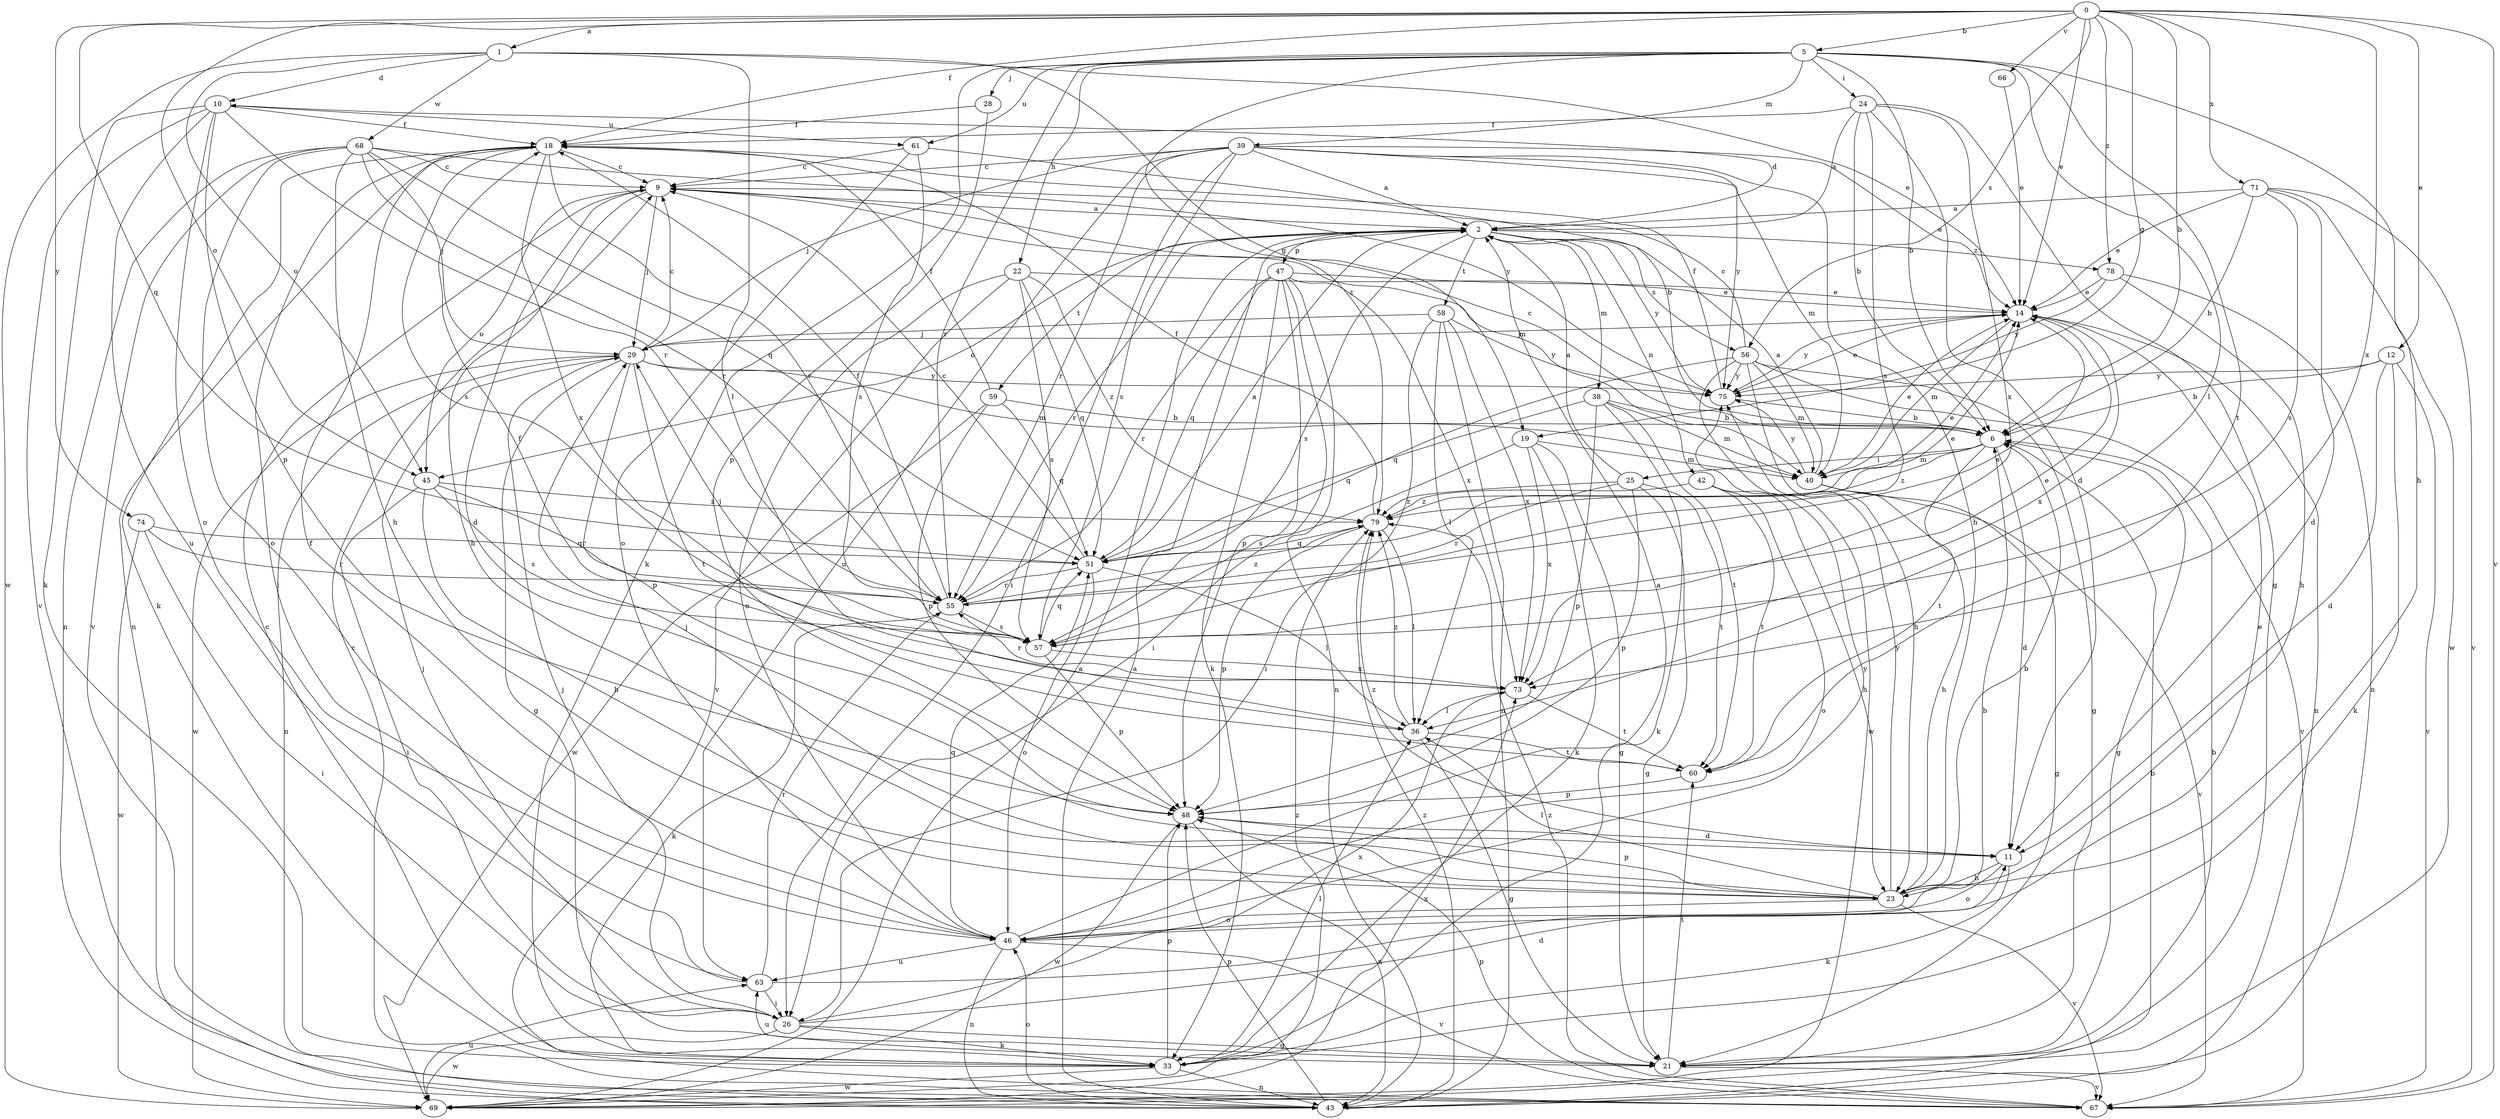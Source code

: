 strict digraph  {
0;
1;
2;
5;
6;
9;
10;
11;
12;
14;
18;
19;
21;
22;
23;
24;
25;
26;
28;
29;
33;
36;
38;
39;
40;
42;
43;
45;
46;
47;
48;
51;
55;
56;
57;
58;
59;
60;
61;
63;
66;
67;
68;
69;
71;
73;
74;
75;
78;
79;
0 -> 1  [label=a];
0 -> 5  [label=b];
0 -> 6  [label=b];
0 -> 12  [label=e];
0 -> 14  [label=e];
0 -> 18  [label=f];
0 -> 19  [label=g];
0 -> 45  [label=o];
0 -> 51  [label=q];
0 -> 56  [label=s];
0 -> 66  [label=v];
0 -> 67  [label=v];
0 -> 71  [label=x];
0 -> 73  [label=x];
0 -> 74  [label=y];
0 -> 78  [label=z];
1 -> 10  [label=d];
1 -> 14  [label=e];
1 -> 19  [label=g];
1 -> 36  [label=l];
1 -> 45  [label=o];
1 -> 68  [label=w];
1 -> 69  [label=w];
2 -> 10  [label=d];
2 -> 38  [label=m];
2 -> 42  [label=n];
2 -> 45  [label=o];
2 -> 47  [label=p];
2 -> 55  [label=r];
2 -> 56  [label=s];
2 -> 57  [label=s];
2 -> 58  [label=t];
2 -> 59  [label=t];
2 -> 75  [label=y];
2 -> 78  [label=z];
5 -> 6  [label=b];
5 -> 22  [label=h];
5 -> 23  [label=h];
5 -> 24  [label=i];
5 -> 28  [label=j];
5 -> 33  [label=k];
5 -> 36  [label=l];
5 -> 39  [label=m];
5 -> 55  [label=r];
5 -> 60  [label=t];
5 -> 61  [label=u];
5 -> 79  [label=z];
6 -> 9  [label=c];
6 -> 11  [label=d];
6 -> 21  [label=g];
6 -> 25  [label=i];
6 -> 40  [label=m];
6 -> 60  [label=t];
6 -> 79  [label=z];
9 -> 2  [label=a];
9 -> 11  [label=d];
9 -> 23  [label=h];
9 -> 29  [label=j];
9 -> 40  [label=m];
9 -> 45  [label=o];
10 -> 18  [label=f];
10 -> 33  [label=k];
10 -> 46  [label=o];
10 -> 48  [label=p];
10 -> 55  [label=r];
10 -> 61  [label=u];
10 -> 63  [label=u];
10 -> 67  [label=v];
11 -> 23  [label=h];
11 -> 33  [label=k];
11 -> 46  [label=o];
11 -> 79  [label=z];
12 -> 6  [label=b];
12 -> 11  [label=d];
12 -> 33  [label=k];
12 -> 67  [label=v];
12 -> 75  [label=y];
14 -> 29  [label=j];
14 -> 40  [label=m];
14 -> 43  [label=n];
14 -> 73  [label=x];
14 -> 75  [label=y];
18 -> 9  [label=c];
18 -> 26  [label=i];
18 -> 33  [label=k];
18 -> 43  [label=n];
18 -> 55  [label=r];
18 -> 57  [label=s];
18 -> 73  [label=x];
19 -> 21  [label=g];
19 -> 33  [label=k];
19 -> 40  [label=m];
19 -> 57  [label=s];
19 -> 73  [label=x];
21 -> 6  [label=b];
21 -> 60  [label=t];
21 -> 63  [label=u];
21 -> 67  [label=v];
22 -> 14  [label=e];
22 -> 46  [label=o];
22 -> 51  [label=q];
22 -> 57  [label=s];
22 -> 67  [label=v];
22 -> 79  [label=z];
23 -> 6  [label=b];
23 -> 29  [label=j];
23 -> 36  [label=l];
23 -> 46  [label=o];
23 -> 48  [label=p];
23 -> 67  [label=v];
23 -> 75  [label=y];
24 -> 2  [label=a];
24 -> 6  [label=b];
24 -> 11  [label=d];
24 -> 18  [label=f];
24 -> 21  [label=g];
24 -> 57  [label=s];
24 -> 73  [label=x];
25 -> 2  [label=a];
25 -> 21  [label=g];
25 -> 48  [label=p];
25 -> 55  [label=r];
25 -> 60  [label=t];
25 -> 79  [label=z];
26 -> 11  [label=d];
26 -> 21  [label=g];
26 -> 29  [label=j];
26 -> 33  [label=k];
26 -> 69  [label=w];
26 -> 73  [label=x];
28 -> 18  [label=f];
28 -> 48  [label=p];
29 -> 9  [label=c];
29 -> 21  [label=g];
29 -> 40  [label=m];
29 -> 43  [label=n];
29 -> 48  [label=p];
29 -> 60  [label=t];
29 -> 69  [label=w];
29 -> 75  [label=y];
33 -> 9  [label=c];
33 -> 36  [label=l];
33 -> 43  [label=n];
33 -> 48  [label=p];
33 -> 69  [label=w];
36 -> 18  [label=f];
36 -> 21  [label=g];
36 -> 60  [label=t];
36 -> 79  [label=z];
38 -> 6  [label=b];
38 -> 33  [label=k];
38 -> 40  [label=m];
38 -> 48  [label=p];
38 -> 51  [label=q];
38 -> 60  [label=t];
39 -> 2  [label=a];
39 -> 9  [label=c];
39 -> 14  [label=e];
39 -> 23  [label=h];
39 -> 26  [label=i];
39 -> 29  [label=j];
39 -> 40  [label=m];
39 -> 55  [label=r];
39 -> 57  [label=s];
39 -> 63  [label=u];
39 -> 75  [label=y];
40 -> 2  [label=a];
40 -> 14  [label=e];
40 -> 21  [label=g];
40 -> 23  [label=h];
40 -> 67  [label=v];
40 -> 75  [label=y];
42 -> 23  [label=h];
42 -> 46  [label=o];
42 -> 60  [label=t];
42 -> 79  [label=z];
43 -> 2  [label=a];
43 -> 6  [label=b];
43 -> 46  [label=o];
43 -> 48  [label=p];
43 -> 79  [label=z];
45 -> 23  [label=h];
45 -> 26  [label=i];
45 -> 55  [label=r];
45 -> 57  [label=s];
45 -> 79  [label=z];
46 -> 2  [label=a];
46 -> 14  [label=e];
46 -> 18  [label=f];
46 -> 43  [label=n];
46 -> 51  [label=q];
46 -> 63  [label=u];
46 -> 67  [label=v];
46 -> 75  [label=y];
47 -> 14  [label=e];
47 -> 26  [label=i];
47 -> 33  [label=k];
47 -> 43  [label=n];
47 -> 48  [label=p];
47 -> 51  [label=q];
47 -> 55  [label=r];
47 -> 73  [label=x];
48 -> 11  [label=d];
48 -> 43  [label=n];
48 -> 69  [label=w];
51 -> 2  [label=a];
51 -> 9  [label=c];
51 -> 14  [label=e];
51 -> 36  [label=l];
51 -> 46  [label=o];
51 -> 55  [label=r];
55 -> 14  [label=e];
55 -> 18  [label=f];
55 -> 33  [label=k];
55 -> 57  [label=s];
55 -> 79  [label=z];
56 -> 9  [label=c];
56 -> 21  [label=g];
56 -> 23  [label=h];
56 -> 40  [label=m];
56 -> 51  [label=q];
56 -> 67  [label=v];
56 -> 69  [label=w];
56 -> 75  [label=y];
57 -> 14  [label=e];
57 -> 29  [label=j];
57 -> 48  [label=p];
57 -> 51  [label=q];
57 -> 73  [label=x];
58 -> 26  [label=i];
58 -> 29  [label=j];
58 -> 36  [label=l];
58 -> 43  [label=n];
58 -> 73  [label=x];
58 -> 75  [label=y];
59 -> 6  [label=b];
59 -> 18  [label=f];
59 -> 48  [label=p];
59 -> 51  [label=q];
59 -> 69  [label=w];
60 -> 48  [label=p];
61 -> 6  [label=b];
61 -> 9  [label=c];
61 -> 46  [label=o];
61 -> 57  [label=s];
63 -> 6  [label=b];
63 -> 26  [label=i];
63 -> 29  [label=j];
63 -> 55  [label=r];
66 -> 14  [label=e];
67 -> 9  [label=c];
67 -> 48  [label=p];
67 -> 79  [label=z];
68 -> 9  [label=c];
68 -> 23  [label=h];
68 -> 29  [label=j];
68 -> 43  [label=n];
68 -> 46  [label=o];
68 -> 51  [label=q];
68 -> 55  [label=r];
68 -> 67  [label=v];
68 -> 75  [label=y];
69 -> 2  [label=a];
69 -> 63  [label=u];
69 -> 73  [label=x];
69 -> 79  [label=z];
71 -> 2  [label=a];
71 -> 6  [label=b];
71 -> 11  [label=d];
71 -> 14  [label=e];
71 -> 57  [label=s];
71 -> 67  [label=v];
71 -> 69  [label=w];
73 -> 36  [label=l];
73 -> 55  [label=r];
73 -> 60  [label=t];
74 -> 26  [label=i];
74 -> 51  [label=q];
74 -> 55  [label=r];
74 -> 69  [label=w];
75 -> 6  [label=b];
75 -> 14  [label=e];
75 -> 18  [label=f];
78 -> 14  [label=e];
78 -> 23  [label=h];
78 -> 43  [label=n];
78 -> 75  [label=y];
79 -> 14  [label=e];
79 -> 18  [label=f];
79 -> 36  [label=l];
79 -> 48  [label=p];
79 -> 51  [label=q];
}
